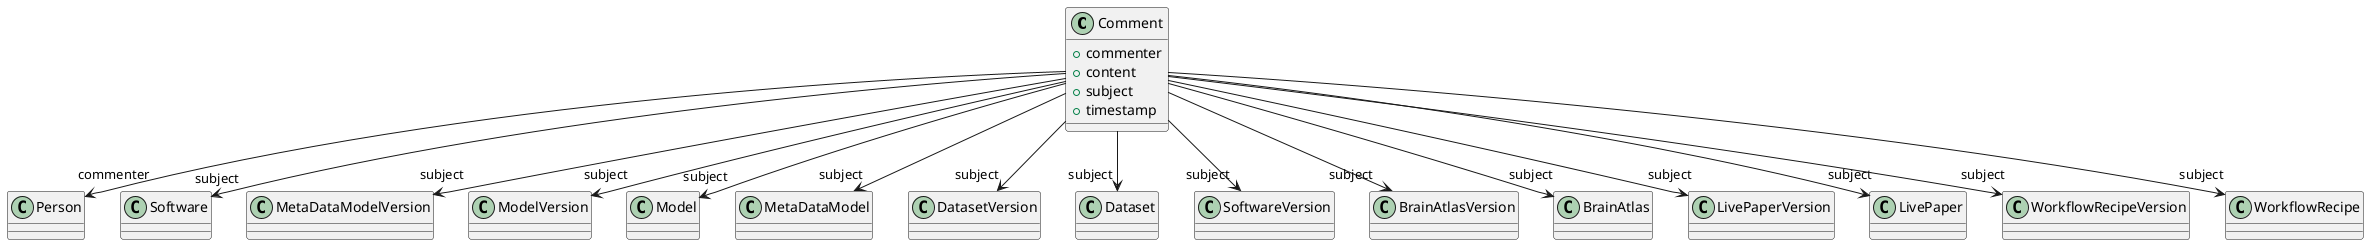 @startuml
class Comment {
+commenter
+content
+subject
+timestamp

}
Comment -d-> "commenter" Person
Comment -d-> "subject" Software
Comment -d-> "subject" MetaDataModelVersion
Comment -d-> "subject" ModelVersion
Comment -d-> "subject" Model
Comment -d-> "subject" MetaDataModel
Comment -d-> "subject" DatasetVersion
Comment -d-> "subject" Dataset
Comment -d-> "subject" SoftwareVersion
Comment -d-> "subject" BrainAtlasVersion
Comment -d-> "subject" BrainAtlas
Comment -d-> "subject" LivePaperVersion
Comment -d-> "subject" LivePaper
Comment -d-> "subject" WorkflowRecipeVersion
Comment -d-> "subject" WorkflowRecipe

@enduml